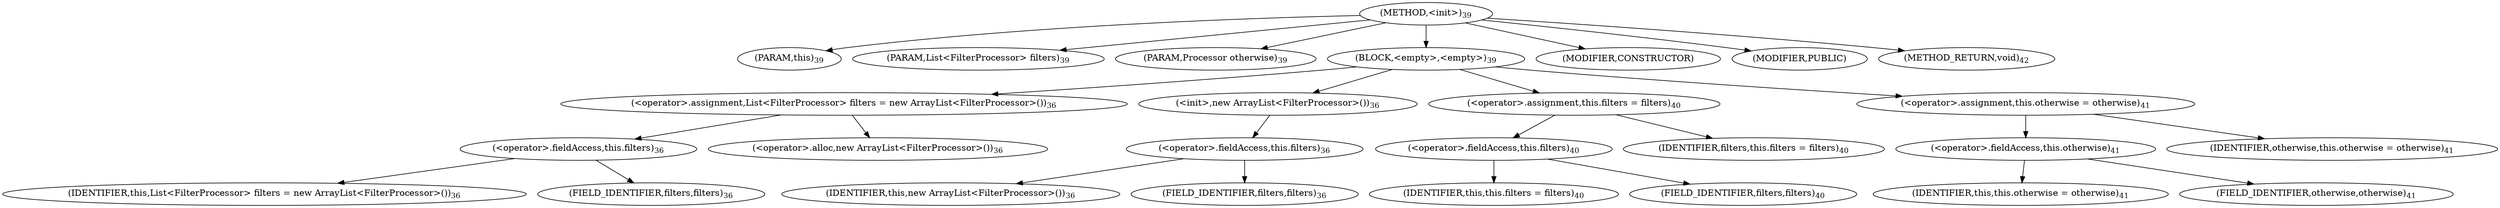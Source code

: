 digraph "&lt;init&gt;" {  
"20" [label = <(METHOD,&lt;init&gt;)<SUB>39</SUB>> ]
"4" [label = <(PARAM,this)<SUB>39</SUB>> ]
"21" [label = <(PARAM,List&lt;FilterProcessor&gt; filters)<SUB>39</SUB>> ]
"22" [label = <(PARAM,Processor otherwise)<SUB>39</SUB>> ]
"23" [label = <(BLOCK,&lt;empty&gt;,&lt;empty&gt;)<SUB>39</SUB>> ]
"24" [label = <(&lt;operator&gt;.assignment,List&lt;FilterProcessor&gt; filters = new ArrayList&lt;FilterProcessor&gt;())<SUB>36</SUB>> ]
"25" [label = <(&lt;operator&gt;.fieldAccess,this.filters)<SUB>36</SUB>> ]
"26" [label = <(IDENTIFIER,this,List&lt;FilterProcessor&gt; filters = new ArrayList&lt;FilterProcessor&gt;())<SUB>36</SUB>> ]
"27" [label = <(FIELD_IDENTIFIER,filters,filters)<SUB>36</SUB>> ]
"28" [label = <(&lt;operator&gt;.alloc,new ArrayList&lt;FilterProcessor&gt;())<SUB>36</SUB>> ]
"29" [label = <(&lt;init&gt;,new ArrayList&lt;FilterProcessor&gt;())<SUB>36</SUB>> ]
"30" [label = <(&lt;operator&gt;.fieldAccess,this.filters)<SUB>36</SUB>> ]
"31" [label = <(IDENTIFIER,this,new ArrayList&lt;FilterProcessor&gt;())<SUB>36</SUB>> ]
"32" [label = <(FIELD_IDENTIFIER,filters,filters)<SUB>36</SUB>> ]
"33" [label = <(&lt;operator&gt;.assignment,this.filters = filters)<SUB>40</SUB>> ]
"34" [label = <(&lt;operator&gt;.fieldAccess,this.filters)<SUB>40</SUB>> ]
"3" [label = <(IDENTIFIER,this,this.filters = filters)<SUB>40</SUB>> ]
"35" [label = <(FIELD_IDENTIFIER,filters,filters)<SUB>40</SUB>> ]
"36" [label = <(IDENTIFIER,filters,this.filters = filters)<SUB>40</SUB>> ]
"37" [label = <(&lt;operator&gt;.assignment,this.otherwise = otherwise)<SUB>41</SUB>> ]
"38" [label = <(&lt;operator&gt;.fieldAccess,this.otherwise)<SUB>41</SUB>> ]
"5" [label = <(IDENTIFIER,this,this.otherwise = otherwise)<SUB>41</SUB>> ]
"39" [label = <(FIELD_IDENTIFIER,otherwise,otherwise)<SUB>41</SUB>> ]
"40" [label = <(IDENTIFIER,otherwise,this.otherwise = otherwise)<SUB>41</SUB>> ]
"41" [label = <(MODIFIER,CONSTRUCTOR)> ]
"42" [label = <(MODIFIER,PUBLIC)> ]
"43" [label = <(METHOD_RETURN,void)<SUB>42</SUB>> ]
  "20" -> "4" 
  "20" -> "21" 
  "20" -> "22" 
  "20" -> "23" 
  "20" -> "41" 
  "20" -> "42" 
  "20" -> "43" 
  "23" -> "24" 
  "23" -> "29" 
  "23" -> "33" 
  "23" -> "37" 
  "24" -> "25" 
  "24" -> "28" 
  "25" -> "26" 
  "25" -> "27" 
  "29" -> "30" 
  "30" -> "31" 
  "30" -> "32" 
  "33" -> "34" 
  "33" -> "36" 
  "34" -> "3" 
  "34" -> "35" 
  "37" -> "38" 
  "37" -> "40" 
  "38" -> "5" 
  "38" -> "39" 
}
